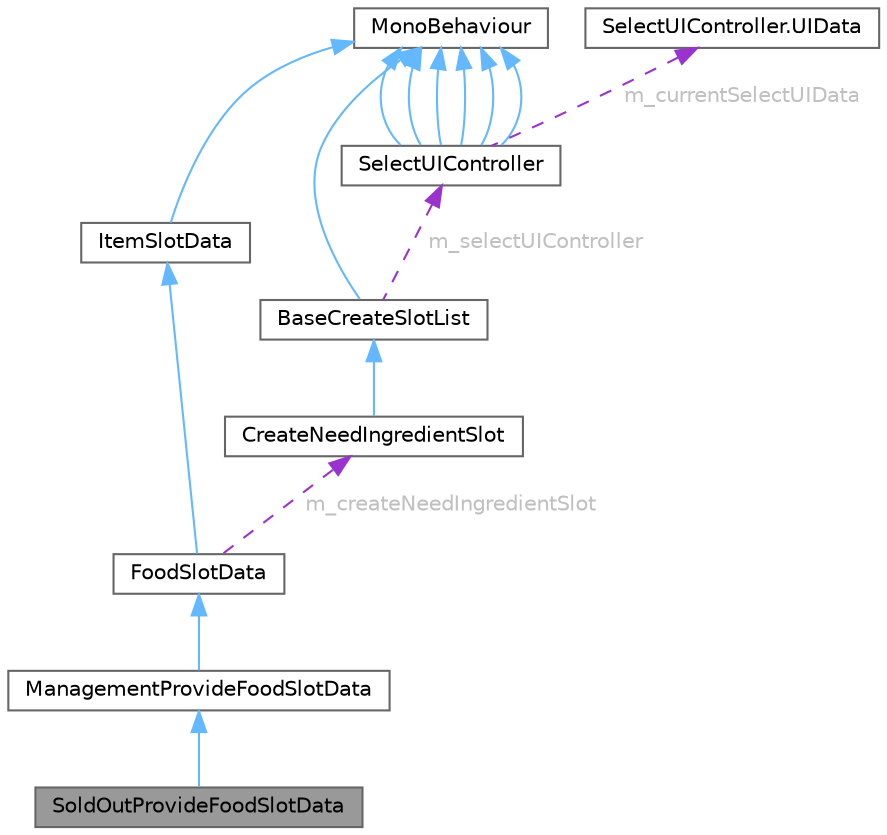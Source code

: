 digraph "SoldOutProvideFoodSlotData"
{
 // LATEX_PDF_SIZE
  bgcolor="transparent";
  edge [fontname=Helvetica,fontsize=10,labelfontname=Helvetica,labelfontsize=10];
  node [fontname=Helvetica,fontsize=10,shape=box,height=0.2,width=0.4];
  Node1 [id="Node000001",label="SoldOutProvideFoodSlotData",height=0.2,width=0.4,color="gray40", fillcolor="grey60", style="filled", fontcolor="black",tooltip=" "];
  Node2 -> Node1 [id="edge1_Node000001_Node000002",dir="back",color="steelblue1",style="solid",tooltip=" "];
  Node2 [id="Node000002",label="ManagementProvideFoodSlotData",height=0.2,width=0.4,color="gray40", fillcolor="white", style="filled",URL="$class_management_provide_food_slot_data.html",tooltip=" "];
  Node3 -> Node2 [id="edge2_Node000002_Node000003",dir="back",color="steelblue1",style="solid",tooltip=" "];
  Node3 [id="Node000003",label="FoodSlotData",height=0.2,width=0.4,color="gray40", fillcolor="white", style="filled",URL="$class_food_slot_data.html",tooltip=" "];
  Node4 -> Node3 [id="edge3_Node000003_Node000004",dir="back",color="steelblue1",style="solid",tooltip=" "];
  Node4 [id="Node000004",label="ItemSlotData",height=0.2,width=0.4,color="gray40", fillcolor="white", style="filled",URL="$class_item_slot_data.html",tooltip=" "];
  Node5 -> Node4 [id="edge4_Node000004_Node000005",dir="back",color="steelblue1",style="solid",tooltip=" "];
  Node5 [id="Node000005",label="MonoBehaviour",height=0.2,width=0.4,color="gray40", fillcolor="white", style="filled",tooltip=" "];
  Node6 -> Node3 [id="edge5_Node000003_Node000006",dir="back",color="darkorchid3",style="dashed",tooltip=" ",label=" m_createNeedIngredientSlot",fontcolor="grey" ];
  Node6 [id="Node000006",label="CreateNeedIngredientSlot",height=0.2,width=0.4,color="gray40", fillcolor="white", style="filled",URL="$class_create_need_ingredient_slot.html",tooltip=" "];
  Node7 -> Node6 [id="edge6_Node000006_Node000007",dir="back",color="steelblue1",style="solid",tooltip=" "];
  Node7 [id="Node000007",label="BaseCreateSlotList",height=0.2,width=0.4,color="gray40", fillcolor="white", style="filled",URL="$class_base_create_slot_list.html",tooltip=" "];
  Node5 -> Node7 [id="edge7_Node000007_Node000005",dir="back",color="steelblue1",style="solid",tooltip=" "];
  Node8 -> Node7 [id="edge8_Node000007_Node000008",dir="back",color="darkorchid3",style="dashed",tooltip=" ",label=" m_selectUIController",fontcolor="grey" ];
  Node8 [id="Node000008",label="SelectUIController",height=0.2,width=0.4,color="gray40", fillcolor="white", style="filled",URL="$class_select_u_i_controller.html",tooltip=" "];
  Node5 -> Node8 [id="edge9_Node000008_Node000005",dir="back",color="steelblue1",style="solid",tooltip=" "];
  Node5 -> Node8 [id="edge10_Node000008_Node000005",dir="back",color="steelblue1",style="solid",tooltip=" "];
  Node5 -> Node8 [id="edge11_Node000008_Node000005",dir="back",color="steelblue1",style="solid",tooltip=" "];
  Node5 -> Node8 [id="edge12_Node000008_Node000005",dir="back",color="steelblue1",style="solid",tooltip=" "];
  Node5 -> Node8 [id="edge13_Node000008_Node000005",dir="back",color="steelblue1",style="solid",tooltip=" "];
  Node5 -> Node8 [id="edge14_Node000008_Node000005",dir="back",color="steelblue1",style="solid",tooltip=" "];
  Node9 -> Node8 [id="edge15_Node000008_Node000009",dir="back",color="darkorchid3",style="dashed",tooltip=" ",label=" m_currentSelectUIData",fontcolor="grey" ];
  Node9 [id="Node000009",label="SelectUIController.UIData",height=0.2,width=0.4,color="gray40", fillcolor="white", style="filled",URL="$class_select_u_i_controller_1_1_u_i_data.html",tooltip=" "];
}
